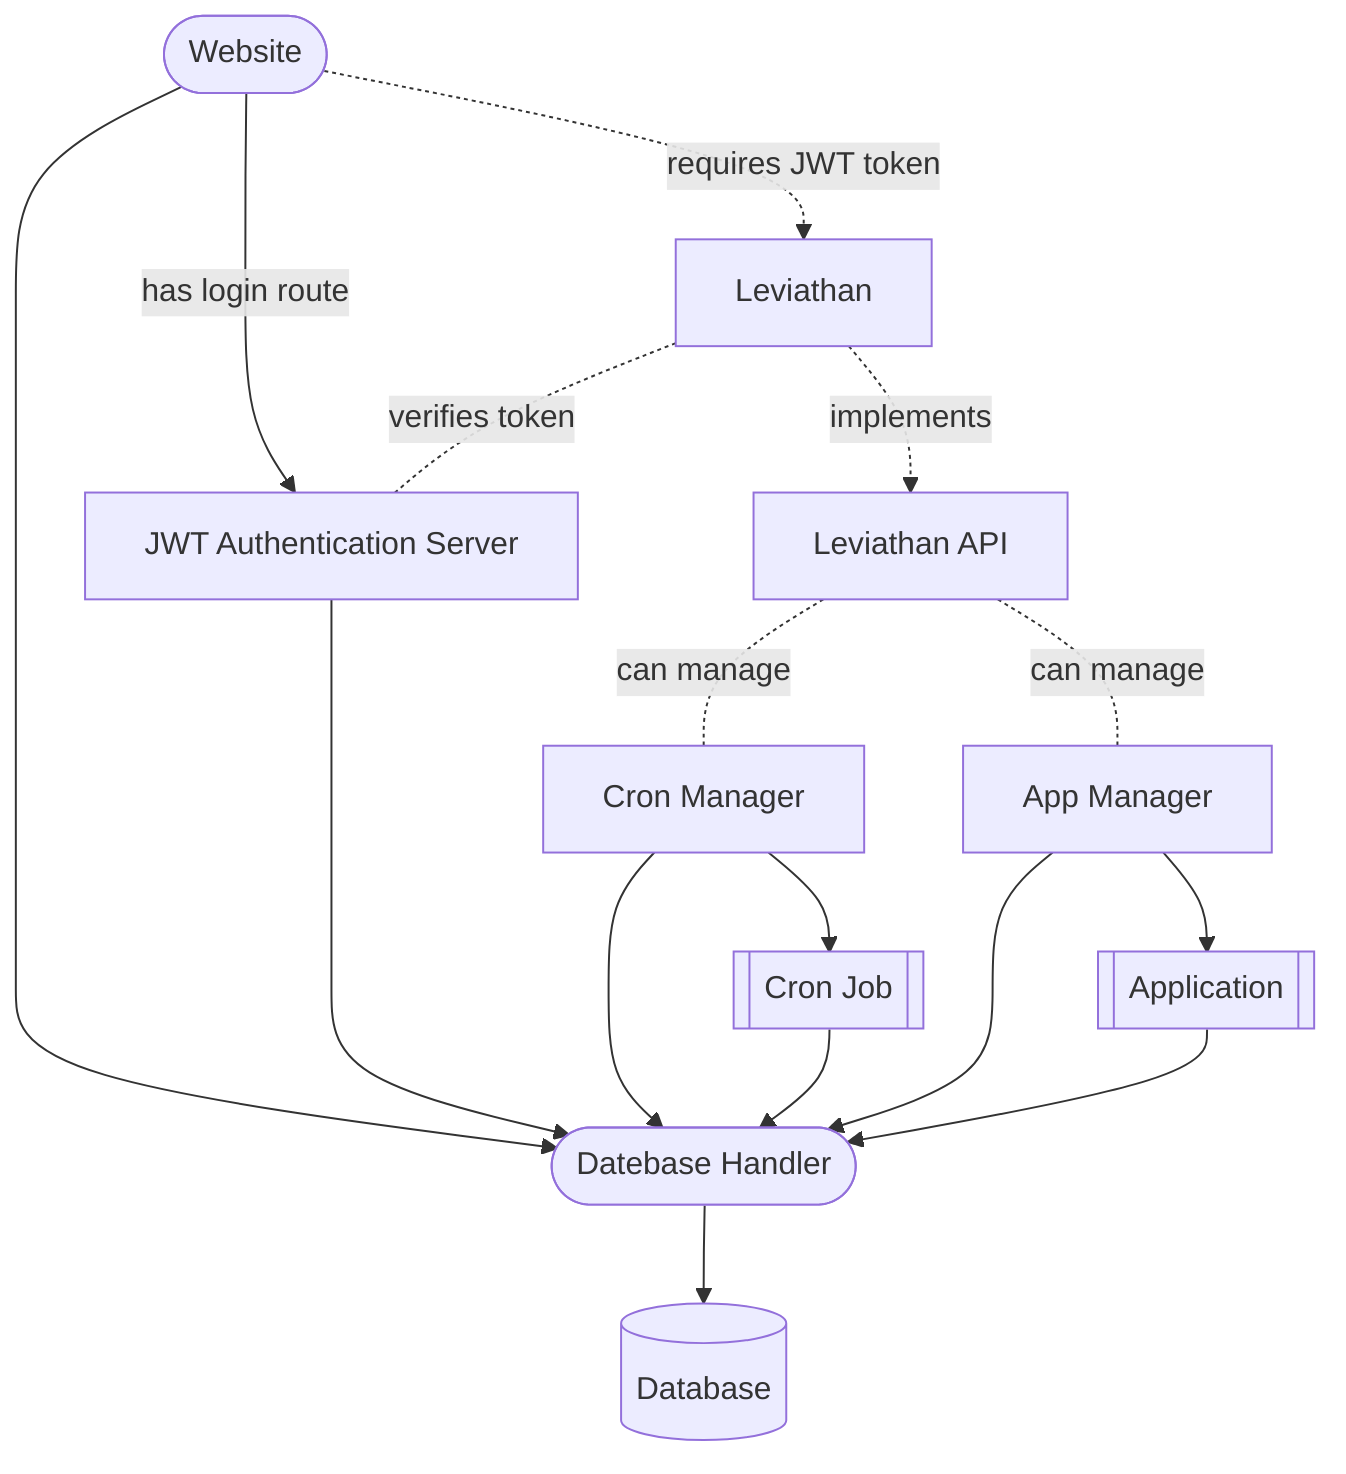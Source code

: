 graph TD
	db[(Database)]
	dbh([Datebase Handler])
	web([Website])
	jwt[JWT Authentication Server]
	leviathan[Leviathan]
	api[Leviathan API]
	cronmanager[Cron Manager]
	cronjob[[Cron Job]]
	appmanager[App Manager]
	app[[Application]]

	web-->dbh
	web-.->|requires JWT token|leviathan
	web-->|has login route|jwt
	leviathan-.-|verifies token|jwt
	leviathan-.->|implements|api
	jwt-->dbh
	api-.-|can manage|cronmanager
	api-.-|can manage|appmanager
	cronmanager-->dbh
	cronmanager-->cronjob
	cronjob-->dbh
	appmanager-->dbh
	appmanager-->app
	app-->dbh
	dbh-->db